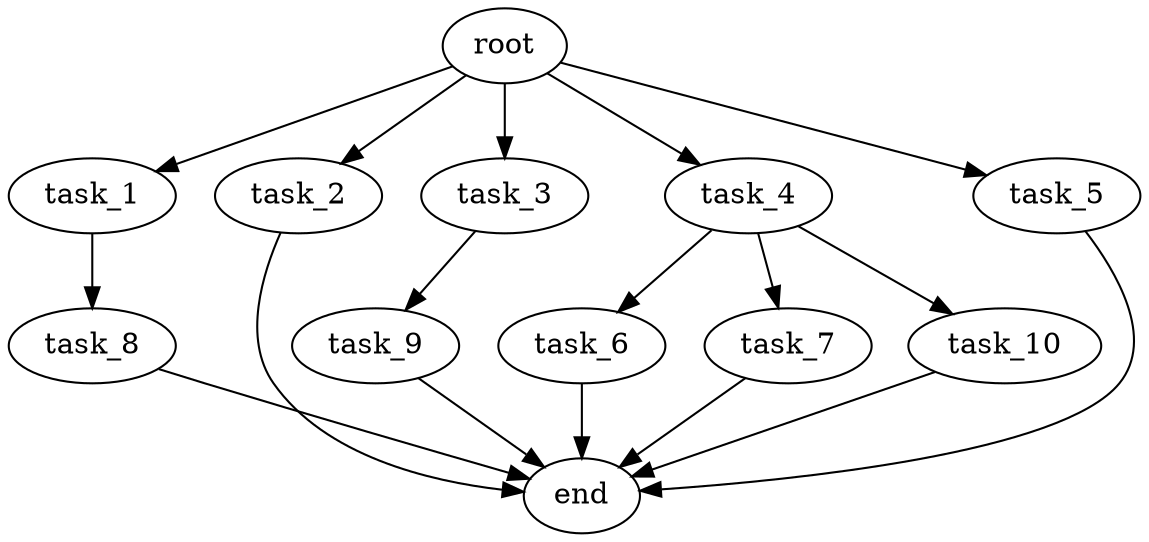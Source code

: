 digraph G {
  root [size="0.000000e+00"];
  task_1 [size="7.178946e+09"];
  task_2 [size="2.043937e+09"];
  task_3 [size="6.346037e+09"];
  task_4 [size="2.647199e+09"];
  task_5 [size="4.890433e+09"];
  task_6 [size="9.054312e+09"];
  task_7 [size="8.462576e+09"];
  task_8 [size="9.320617e+08"];
  task_9 [size="4.241522e+09"];
  task_10 [size="2.774035e+09"];
  end [size="0.000000e+00"];

  root -> task_1 [size="1.000000e-12"];
  root -> task_2 [size="1.000000e-12"];
  root -> task_3 [size="1.000000e-12"];
  root -> task_4 [size="1.000000e-12"];
  root -> task_5 [size="1.000000e-12"];
  task_1 -> task_8 [size="9.320617e+07"];
  task_2 -> end [size="1.000000e-12"];
  task_3 -> task_9 [size="4.241522e+08"];
  task_4 -> task_6 [size="9.054312e+08"];
  task_4 -> task_7 [size="8.462576e+08"];
  task_4 -> task_10 [size="2.774035e+08"];
  task_5 -> end [size="1.000000e-12"];
  task_6 -> end [size="1.000000e-12"];
  task_7 -> end [size="1.000000e-12"];
  task_8 -> end [size="1.000000e-12"];
  task_9 -> end [size="1.000000e-12"];
  task_10 -> end [size="1.000000e-12"];
}
